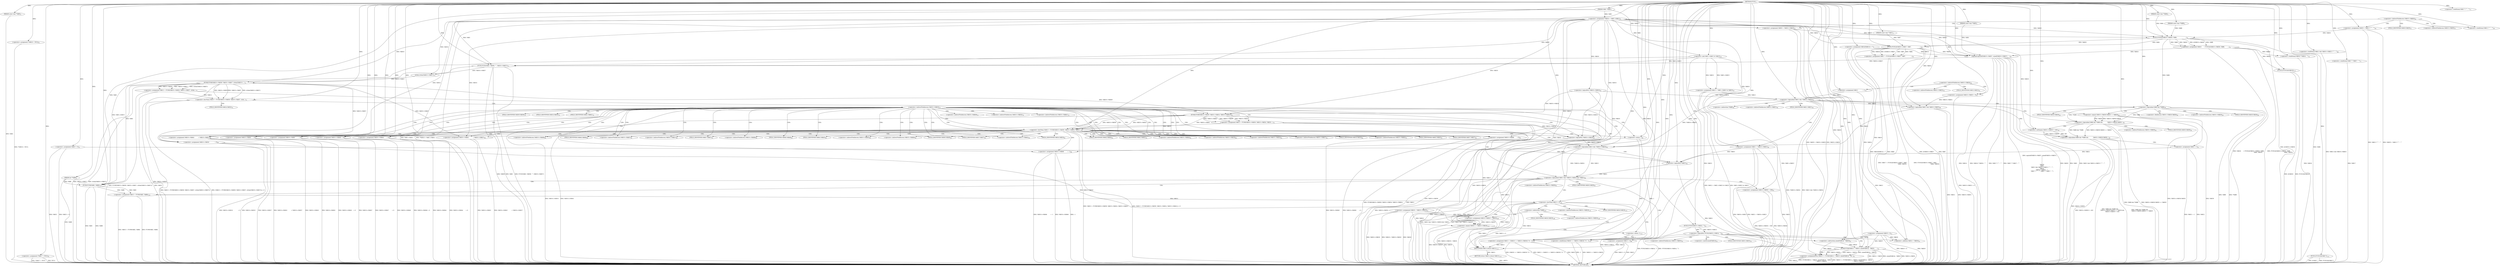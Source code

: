 digraph "FUN1" {  
"8" [label = <(METHOD,FUN1)<SUB>1</SUB>> ]
"357" [label = <(METHOD_RETURN,int)<SUB>1</SUB>> ]
"9" [label = <(PARAM,VAR1 *VAR2)<SUB>1</SUB>> ]
"10" [label = <(PARAM,const char *VAR3)<SUB>1</SUB>> ]
"11" [label = <(PARAM,const char *VAR4)<SUB>1</SUB>> ]
"12" [label = <(PARAM,const char *VAR5)<SUB>2</SUB>> ]
"13" [label = <(PARAM,const char *VAR6)<SUB>2</SUB>> ]
"14" [label = <(PARAM,const char *VAR7)<SUB>3</SUB>> ]
"15" [label = <(PARAM,int *VAR8)<SUB>3</SUB>> ]
"18" [label = <(&lt;operator&gt;.assignment,*VAR10 = VAR2-&gt;VAR11)<SUB>5</SUB>> ]
"26" [label = <(&lt;operator&gt;.assignment,VAR14[VAR15] = &quot;&quot;)<SUB>7</SUB>> ]
"31" [label = <(&lt;operator&gt;.assignment,*VAR16 = NULL)<SUB>8</SUB>> ]
"34" [label = <(&lt;operator&gt;.assignment,*VAR17 = NULL)<SUB>8</SUB>> ]
"38" [label = <(&lt;operator&gt;.assignment,VAR18 = VAR10-&gt;VAR18)<SUB>10</SUB>> ]
"44" [label = <(&lt;operator&gt;.assignment,VAR19 = 0)<SUB>13</SUB>> ]
"49" [label = <(&lt;operator&gt;.assignment,VAR21 = 0)<SUB>15</SUB>> ]
"52" [label = <(&lt;operator&gt;.assignment,VAR12 = VAR2-&gt;VAR22 &amp; VAR23)<SUB>18</SUB>> ]
"90" [label = <(&lt;operator&gt;.assignment,VAR16      = FUN2(&amp;VAR10-&gt;VAR26, VAR6,
        ...)<SUB>31</SUB>> ]
"100" [label = <(&lt;operator&gt;.assignment,VAR17 = FUN2(&amp;VAR10-&gt;VAR27, VAR7,
             ...)<SUB>33</SUB>> ]
"168" [label = <(snprintf,snprintf(VAR10-&gt;VAR37, sizeof(VAR10-&gt;VAR37),
  ...)<SUB>59</SUB>> ]
"200" [label = <(FUN3,FUN3(VAR2, VAR38, &quot;&quot;, VAR10-&gt;VAR37))<SUB>73</SUB>> ]
"247" [label = <(&lt;operator&gt;.assignment,VAR10-&gt;VAR42          = VAR10-&gt;VAR37)<SUB>83</SUB>> ]
"254" [label = <(&lt;operator&gt;.assignment,VAR10-&gt;VAR43          = VAR10-&gt;VAR37)<SUB>84</SUB>> ]
"261" [label = <(&lt;operator&gt;.assignment,VAR10-&gt;VAR44       = 0)<SUB>85</SUB>> ]
"266" [label = <(&lt;operator&gt;.assignment,VAR10-&gt;VAR18              = 0)<SUB>86</SUB>> ]
"271" [label = <(&lt;operator&gt;.assignment,VAR10-&gt;VAR45    = 0)<SUB>87</SUB>> ]
"276" [label = <(&lt;operator&gt;.assignment,VAR10-&gt;VAR46         = -1)<SUB>89</SUB>> ]
"282" [label = <(&lt;operator&gt;.assignment,VAR10-&gt;VAR47        = 0)<SUB>92</SUB>> ]
"287" [label = <(&lt;operator&gt;.assignment,VAR10-&gt;VAR48 = 0)<SUB>93</SUB>> ]
"292" [label = <(&lt;operator&gt;.assignment,VAR10-&gt;VAR49       = 0)<SUB>94</SUB>> ]
"317" [label = <(&lt;operator&gt;.assignment,VAR13 = FUN9(VAR2, VAR8))<SUB>103</SUB>> ]
"337" [label = <(&lt;operator&gt;.assignment,VAR13 = (VAR18 == VAR10-&gt;VAR18) ? 0 : -1)<SUB>110</SUB>> ]
"349" [label = <(FUN10,FUN10(&amp;VAR16))<SUB>112</SUB>> ]
"352" [label = <(FUN10,FUN10(&amp;VAR17))<SUB>113</SUB>> ]
"355" [label = <(RETURN,return VAR13;,return VAR13;)<SUB>114</SUB>> ]
"111" [label = <(&lt;operator&gt;.logicalAnd,VAR12 &amp;&amp; !VAR10-&gt;VAR24)<SUB>35</SUB>> ]
"147" [label = <(&lt;operator&gt;.logicalNot,!FUN5(VAR10-&gt;VAR14, &quot;&quot;))<SUB>51</SUB>> ]
"208" [label = <(&lt;operator&gt;.lessThan,(VAR13 = FUN8(VAR10-&gt;VAR39, VAR10-&gt;VAR37, strle...)<SUB>75</SUB>> ]
"298" [label = <(&lt;operator&gt;.logicalAnd,VAR12 &amp;&amp; !VAR10-&gt;VAR24 &amp;&amp; !VAR21)<SUB>95</SUB>> ]
"323" [label = <(&lt;operator&gt;.lessThan,VAR13 &lt; 0)<SUB>104</SUB>> ]
"356" [label = <(IDENTIFIER,VAR13,return VAR13;)<SUB>114</SUB>> ]
"54" [label = <(&lt;operator&gt;.and,VAR2-&gt;VAR22 &amp; VAR23)<SUB>18</SUB>> ]
"64" [label = <(&lt;operator&gt;.assignment,VAR12            = 1)<SUB>22</SUB>> ]
"67" [label = <(&lt;operator&gt;.assignment,VAR10-&gt;VAR25 = 0)<SUB>23</SUB>> ]
"77" [label = <(&lt;operator&gt;.assignment,VAR20 = VAR10-&gt;VAR20)<SUB>27</SUB>> ]
"92" [label = <(FUN2,FUN2(&amp;VAR10-&gt;VAR26, VAR6,
                     ...)<SUB>31</SUB>> ]
"102" [label = <(FUN2,FUN2(&amp;VAR10-&gt;VAR27, VAR7,
                     ...)<SUB>33</SUB>> ]
"118" [label = <(&lt;operator&gt;.assignment,VAR21 = VAR10-&gt;VAR21)<SUB>36</SUB>> ]
"154" [label = <(&lt;operator&gt;.assignmentPlus,VAR19 += FUN6(VAR14 + VAR19, sizeof(VAR14) - VA...)<SUB>52</SUB>> ]
"179" [label = <(&lt;operator&gt;.conditional,VAR12 &amp;&amp; VAR10-&gt;VAR25 ? &quot;&quot; : &quot;&quot;)<SUB>68</SUB>> ]
"188" [label = <(&lt;operator&gt;.conditional,VAR16 ? VAR16 : &quot;&quot;)<SUB>70</SUB>> ]
"192" [label = <(&lt;operator&gt;.conditional,VAR17 ? &quot;&quot; : &quot;&quot;)<SUB>71</SUB>> ]
"196" [label = <(&lt;operator&gt;.conditional,VAR17 ? VAR17 : &quot;&quot;)<SUB>71</SUB>> ]
"280" [label = <(&lt;operator&gt;.minus,-1)<SUB>89</SUB>> ]
"308" [label = <(&lt;operator&gt;.assignment,VAR10-&gt;VAR30 = 200)<SUB>97</SUB>> ]
"313" [label = <(&lt;operator&gt;.assignment,VAR13 = 0)<SUB>98</SUB>> ]
"319" [label = <(FUN9,FUN9(VAR2, VAR8))<SUB>103</SUB>> ]
"332" [label = <(&lt;operator&gt;.assignment,VAR10-&gt;VAR18 = VAR18)<SUB>108</SUB>> ]
"339" [label = <(&lt;operator&gt;.conditional,(VAR18 == VAR10-&gt;VAR18) ? 0 : -1)<SUB>110</SUB>> ]
"84" [label = <(&lt;operator&gt;.assignment,VAR20 = VAR12 ? &quot;&quot; : &quot;&quot;)<SUB>29</SUB>> ]
"113" [label = <(&lt;operator&gt;.logicalNot,!VAR10-&gt;VAR24)<SUB>35</SUB>> ]
"124" [label = <(&lt;operator&gt;.logicalAnd,VAR6 &amp;&amp; *VAR6 &amp;&amp;
            VAR10-&gt;VAR26.VAR28...)<SUB>38</SUB>> ]
"148" [label = <(FUN5,FUN5(VAR10-&gt;VAR14, &quot;&quot;))<SUB>51</SUB>> ]
"180" [label = <(&lt;operator&gt;.logicalAnd,VAR12 &amp;&amp; VAR10-&gt;VAR25)<SUB>68</SUB>> ]
"209" [label = <(&lt;operator&gt;.assignment,VAR13 = FUN8(VAR10-&gt;VAR39, VAR10-&gt;VAR37, strlen...)<SUB>75</SUB>> ]
"231" [label = <(&lt;operator&gt;.lessThan,(VAR13 = FUN8(VAR10-&gt;VAR39, VAR10-&gt;VAR24, VAR10...)<SUB>79</SUB>> ]
"299" [label = <(&lt;operator&gt;.logicalAnd,VAR12 &amp;&amp; !VAR10-&gt;VAR24)<SUB>95</SUB>> ]
"305" [label = <(&lt;operator&gt;.logicalNot,!VAR21)<SUB>95</SUB>> ]
"340" [label = <(&lt;operator&gt;.equals,VAR18 == VAR10-&gt;VAR18)<SUB>110</SUB>> ]
"346" [label = <(&lt;operator&gt;.minus,-1)<SUB>110</SUB>> ]
"143" [label = <(&lt;operator&gt;.assignment,VAR21 = 1)<SUB>41</SUB>> ]
"156" [label = <(FUN6,FUN6(VAR14 + VAR19, sizeof(VAR14) - VAR19,
    ...)<SUB>52</SUB>> ]
"211" [label = <(FUN8,FUN8(VAR10-&gt;VAR39, VAR10-&gt;VAR37, strlen(VAR10-&gt;...)<SUB>75</SUB>> ]
"301" [label = <(&lt;operator&gt;.logicalNot,!VAR10-&gt;VAR24)<SUB>95</SUB>> ]
"86" [label = <(&lt;operator&gt;.conditional,VAR12 ? &quot;&quot; : &quot;&quot;)<SUB>29</SUB>> ]
"125" [label = <(&lt;operator&gt;.logicalAnd,VAR6 &amp;&amp; *VAR6 &amp;&amp;
            VAR10-&gt;VAR26.VAR28...)<SUB>38</SUB>> ]
"137" [label = <(&lt;operator&gt;.notEquals,VAR10-&gt;VAR30 != 401)<SUB>40</SUB>> ]
"157" [label = <(&lt;operator&gt;.addition,VAR14 + VAR19)<SUB>52</SUB>> ]
"160" [label = <(&lt;operator&gt;.subtraction,sizeof(VAR14) - VAR19)<SUB>52</SUB>> ]
"218" [label = <(strlen,strlen(VAR10-&gt;VAR37))<SUB>75</SUB>> ]
"232" [label = <(&lt;operator&gt;.assignment,VAR13 = FUN8(VAR10-&gt;VAR39, VAR10-&gt;VAR24, VAR10-...)<SUB>79</SUB>> ]
"126" [label = <(&lt;operator&gt;.logicalAnd,VAR6 &amp;&amp; *VAR6)<SUB>38</SUB>> ]
"130" [label = <(&lt;operator&gt;.equals,VAR10-&gt;VAR26.VAR28 == VAR29)<SUB>39</SUB>> ]
"234" [label = <(FUN8,FUN8(VAR10-&gt;VAR39, VAR10-&gt;VAR24, VAR10-&gt;VAR41))<SUB>79</SUB>> ]
"60" [label = <(&lt;operator&gt;.indirectFieldAccess,VAR10-&gt;VAR24)<SUB>20</SUB>> ]
"73" [label = <(&lt;operator&gt;.indirectFieldAccess,VAR10-&gt;VAR20)<SUB>26</SUB>> ]
"226" [label = <(&lt;operator&gt;.indirectFieldAccess,VAR10-&gt;VAR24)<SUB>78</SUB>> ]
"248" [label = <(&lt;operator&gt;.indirectFieldAccess,VAR10-&gt;VAR42)<SUB>83</SUB>> ]
"251" [label = <(&lt;operator&gt;.indirectFieldAccess,VAR10-&gt;VAR37)<SUB>83</SUB>> ]
"255" [label = <(&lt;operator&gt;.indirectFieldAccess,VAR10-&gt;VAR43)<SUB>84</SUB>> ]
"258" [label = <(&lt;operator&gt;.indirectFieldAccess,VAR10-&gt;VAR37)<SUB>84</SUB>> ]
"262" [label = <(&lt;operator&gt;.indirectFieldAccess,VAR10-&gt;VAR44)<SUB>85</SUB>> ]
"267" [label = <(&lt;operator&gt;.indirectFieldAccess,VAR10-&gt;VAR18)<SUB>86</SUB>> ]
"272" [label = <(&lt;operator&gt;.indirectFieldAccess,VAR10-&gt;VAR45)<SUB>87</SUB>> ]
"277" [label = <(&lt;operator&gt;.indirectFieldAccess,VAR10-&gt;VAR46)<SUB>89</SUB>> ]
"283" [label = <(&lt;operator&gt;.indirectFieldAccess,VAR10-&gt;VAR47)<SUB>92</SUB>> ]
"288" [label = <(&lt;operator&gt;.indirectFieldAccess,VAR10-&gt;VAR48)<SUB>93</SUB>> ]
"293" [label = <(&lt;operator&gt;.indirectFieldAccess,VAR10-&gt;VAR49)<SUB>94</SUB>> ]
"329" [label = <(&lt;operator&gt;.indirection,*VAR8)<SUB>107</SUB>> ]
"228" [label = <(FIELD_IDENTIFIER,VAR24,VAR24)<SUB>78</SUB>> ]
"250" [label = <(FIELD_IDENTIFIER,VAR42,VAR42)<SUB>83</SUB>> ]
"253" [label = <(FIELD_IDENTIFIER,VAR37,VAR37)<SUB>83</SUB>> ]
"257" [label = <(FIELD_IDENTIFIER,VAR43,VAR43)<SUB>84</SUB>> ]
"260" [label = <(FIELD_IDENTIFIER,VAR37,VAR37)<SUB>84</SUB>> ]
"264" [label = <(FIELD_IDENTIFIER,VAR44,VAR44)<SUB>85</SUB>> ]
"269" [label = <(FIELD_IDENTIFIER,VAR18,VAR18)<SUB>86</SUB>> ]
"274" [label = <(FIELD_IDENTIFIER,VAR45,VAR45)<SUB>87</SUB>> ]
"279" [label = <(FIELD_IDENTIFIER,VAR46,VAR46)<SUB>89</SUB>> ]
"285" [label = <(FIELD_IDENTIFIER,VAR47,VAR47)<SUB>92</SUB>> ]
"290" [label = <(FIELD_IDENTIFIER,VAR48,VAR48)<SUB>93</SUB>> ]
"295" [label = <(FIELD_IDENTIFIER,VAR49,VAR49)<SUB>94</SUB>> ]
"68" [label = <(&lt;operator&gt;.indirectFieldAccess,VAR10-&gt;VAR25)<SUB>23</SUB>> ]
"79" [label = <(&lt;operator&gt;.indirectFieldAccess,VAR10-&gt;VAR20)<SUB>27</SUB>> ]
"120" [label = <(&lt;operator&gt;.indirectFieldAccess,VAR10-&gt;VAR21)<SUB>36</SUB>> ]
"309" [label = <(&lt;operator&gt;.indirectFieldAccess,VAR10-&gt;VAR30)<SUB>97</SUB>> ]
"333" [label = <(&lt;operator&gt;.indirectFieldAccess,VAR10-&gt;VAR18)<SUB>108</SUB>> ]
"342" [label = <(&lt;operator&gt;.indirectFieldAccess,VAR10-&gt;VAR18)<SUB>110</SUB>> ]
"70" [label = <(FIELD_IDENTIFIER,VAR25,VAR25)<SUB>23</SUB>> ]
"81" [label = <(FIELD_IDENTIFIER,VAR20,VAR20)<SUB>27</SUB>> ]
"122" [label = <(FIELD_IDENTIFIER,VAR21,VAR21)<SUB>36</SUB>> ]
"165" [label = <(&lt;operator&gt;.indirectFieldAccess,VAR10-&gt;VAR35)<SUB>53</SUB>> ]
"302" [label = <(&lt;operator&gt;.indirectFieldAccess,VAR10-&gt;VAR24)<SUB>95</SUB>> ]
"311" [label = <(FIELD_IDENTIFIER,VAR30,VAR30)<SUB>97</SUB>> ]
"335" [label = <(FIELD_IDENTIFIER,VAR18,VAR18)<SUB>108</SUB>> ]
"344" [label = <(FIELD_IDENTIFIER,VAR18,VAR18)<SUB>110</SUB>> ]
"138" [label = <(&lt;operator&gt;.indirectFieldAccess,VAR10-&gt;VAR30)<SUB>40</SUB>> ]
"161" [label = <(&lt;operator&gt;.sizeOf,sizeof(VAR14))<SUB>52</SUB>> ]
"167" [label = <(FIELD_IDENTIFIER,VAR35,VAR35)<SUB>53</SUB>> ]
"304" [label = <(FIELD_IDENTIFIER,VAR24,VAR24)<SUB>95</SUB>> ]
"128" [label = <(&lt;operator&gt;.indirection,*VAR6)<SUB>38</SUB>> ]
"131" [label = <(&lt;operator&gt;.fieldAccess,VAR10-&gt;VAR26.VAR28)<SUB>39</SUB>> ]
"140" [label = <(FIELD_IDENTIFIER,VAR30,VAR30)<SUB>40</SUB>> ]
"235" [label = <(&lt;operator&gt;.indirectFieldAccess,VAR10-&gt;VAR39)<SUB>79</SUB>> ]
"238" [label = <(&lt;operator&gt;.indirectFieldAccess,VAR10-&gt;VAR24)<SUB>79</SUB>> ]
"241" [label = <(&lt;operator&gt;.indirectFieldAccess,VAR10-&gt;VAR41)<SUB>79</SUB>> ]
"132" [label = <(&lt;operator&gt;.indirectFieldAccess,VAR10-&gt;VAR26)<SUB>39</SUB>> ]
"135" [label = <(FIELD_IDENTIFIER,VAR28,VAR28)<SUB>39</SUB>> ]
"237" [label = <(FIELD_IDENTIFIER,VAR39,VAR39)<SUB>79</SUB>> ]
"240" [label = <(FIELD_IDENTIFIER,VAR24,VAR24)<SUB>79</SUB>> ]
"243" [label = <(FIELD_IDENTIFIER,VAR41,VAR41)<SUB>79</SUB>> ]
"134" [label = <(FIELD_IDENTIFIER,VAR26,VAR26)<SUB>39</SUB>> ]
  "355" -> "357"  [ label = "DDG: &lt;RET&gt;"] 
  "12" -> "357"  [ label = "DDG: VAR5"] 
  "15" -> "357"  [ label = "DDG: VAR8"] 
  "18" -> "357"  [ label = "DDG: VAR10"] 
  "18" -> "357"  [ label = "DDG: VAR2-&gt;VAR11"] 
  "18" -> "357"  [ label = "DDG: *VAR10 = VAR2-&gt;VAR11"] 
  "26" -> "357"  [ label = "DDG: VAR14[VAR15] = &quot;&quot;"] 
  "31" -> "357"  [ label = "DDG: *VAR16 = NULL"] 
  "34" -> "357"  [ label = "DDG: NULL"] 
  "34" -> "357"  [ label = "DDG: *VAR17 = NULL"] 
  "38" -> "357"  [ label = "DDG: VAR18"] 
  "38" -> "357"  [ label = "DDG: VAR10-&gt;VAR18"] 
  "38" -> "357"  [ label = "DDG: VAR18 = VAR10-&gt;VAR18"] 
  "44" -> "357"  [ label = "DDG: VAR19"] 
  "44" -> "357"  [ label = "DDG: VAR19 = 0"] 
  "49" -> "357"  [ label = "DDG: VAR21"] 
  "49" -> "357"  [ label = "DDG: VAR21 = 0"] 
  "54" -> "357"  [ label = "DDG: VAR2-&gt;VAR22"] 
  "52" -> "357"  [ label = "DDG: VAR2-&gt;VAR22 &amp; VAR23"] 
  "52" -> "357"  [ label = "DDG: VAR12 = VAR2-&gt;VAR22 &amp; VAR23"] 
  "64" -> "357"  [ label = "DDG: VAR12            = 1"] 
  "67" -> "357"  [ label = "DDG: VAR10-&gt;VAR25 = 0"] 
  "84" -> "357"  [ label = "DDG: VAR12 ? &quot;&quot; : &quot;&quot;"] 
  "84" -> "357"  [ label = "DDG: VAR20 = VAR12 ? &quot;&quot; : &quot;&quot;"] 
  "77" -> "357"  [ label = "DDG: VAR10-&gt;VAR20"] 
  "77" -> "357"  [ label = "DDG: VAR20 = VAR10-&gt;VAR20"] 
  "92" -> "357"  [ label = "DDG: &amp;VAR10-&gt;VAR26"] 
  "92" -> "357"  [ label = "DDG: VAR6"] 
  "90" -> "357"  [ label = "DDG: FUN2(&amp;VAR10-&gt;VAR26, VAR6,
                                                VAR4, VAR20)"] 
  "90" -> "357"  [ label = "DDG: VAR16      = FUN2(&amp;VAR10-&gt;VAR26, VAR6,
                                                VAR4, VAR20)"] 
  "102" -> "357"  [ label = "DDG: &amp;VAR10-&gt;VAR27"] 
  "102" -> "357"  [ label = "DDG: VAR7"] 
  "102" -> "357"  [ label = "DDG: VAR4"] 
  "100" -> "357"  [ label = "DDG: FUN2(&amp;VAR10-&gt;VAR27, VAR7,
                                                VAR4, VAR20)"] 
  "100" -> "357"  [ label = "DDG: VAR17 = FUN2(&amp;VAR10-&gt;VAR27, VAR7,
                                                VAR4, VAR20)"] 
  "113" -> "357"  [ label = "DDG: VAR10-&gt;VAR24"] 
  "111" -> "357"  [ label = "DDG: !VAR10-&gt;VAR24"] 
  "111" -> "357"  [ label = "DDG: VAR12 &amp;&amp; !VAR10-&gt;VAR24"] 
  "118" -> "357"  [ label = "DDG: VAR21"] 
  "118" -> "357"  [ label = "DDG: VAR10-&gt;VAR21"] 
  "118" -> "357"  [ label = "DDG: VAR21 = VAR10-&gt;VAR21"] 
  "126" -> "357"  [ label = "DDG: VAR6"] 
  "126" -> "357"  [ label = "DDG: *VAR6"] 
  "125" -> "357"  [ label = "DDG: VAR6 &amp;&amp; *VAR6"] 
  "130" -> "357"  [ label = "DDG: VAR10-&gt;VAR26.VAR28"] 
  "125" -> "357"  [ label = "DDG: VAR10-&gt;VAR26.VAR28 == VAR29"] 
  "124" -> "357"  [ label = "DDG: VAR6 &amp;&amp; *VAR6 &amp;&amp;
            VAR10-&gt;VAR26.VAR28 == VAR29"] 
  "137" -> "357"  [ label = "DDG: VAR10-&gt;VAR30"] 
  "124" -> "357"  [ label = "DDG: VAR10-&gt;VAR30 != 401"] 
  "124" -> "357"  [ label = "DDG: VAR6 &amp;&amp; *VAR6 &amp;&amp;
            VAR10-&gt;VAR26.VAR28 == VAR29 &amp;&amp;
            VAR10-&gt;VAR30 != 401"] 
  "143" -> "357"  [ label = "DDG: VAR21"] 
  "143" -> "357"  [ label = "DDG: VAR21 = 1"] 
  "148" -> "357"  [ label = "DDG: VAR10-&gt;VAR14"] 
  "147" -> "357"  [ label = "DDG: FUN5(VAR10-&gt;VAR14, &quot;&quot;)"] 
  "147" -> "357"  [ label = "DDG: !FUN5(VAR10-&gt;VAR14, &quot;&quot;)"] 
  "154" -> "357"  [ label = "DDG: VAR19"] 
  "156" -> "357"  [ label = "DDG: VAR14 + VAR19"] 
  "156" -> "357"  [ label = "DDG: sizeof(VAR14) - VAR19"] 
  "156" -> "357"  [ label = "DDG: VAR10-&gt;VAR35"] 
  "154" -> "357"  [ label = "DDG: FUN6(VAR14 + VAR19, sizeof(VAR14) - VAR19,
                           &quot;&quot;, VAR10-&gt;VAR35)"] 
  "154" -> "357"  [ label = "DDG: VAR19 += FUN6(VAR14 + VAR19, sizeof(VAR14) - VAR19,
                           &quot;&quot;, VAR10-&gt;VAR35)"] 
  "168" -> "357"  [ label = "DDG: VAR20"] 
  "168" -> "357"  [ label = "DDG: VAR3"] 
  "180" -> "357"  [ label = "DDG: VAR12"] 
  "180" -> "357"  [ label = "DDG: VAR10-&gt;VAR25"] 
  "179" -> "357"  [ label = "DDG: VAR12 &amp;&amp; VAR10-&gt;VAR25"] 
  "168" -> "357"  [ label = "DDG: VAR12 &amp;&amp; VAR10-&gt;VAR25 ? &quot;&quot; : &quot;&quot;"] 
  "168" -> "357"  [ label = "DDG: VAR14"] 
  "188" -> "357"  [ label = "DDG: VAR16"] 
  "168" -> "357"  [ label = "DDG: VAR16 ? VAR16 : &quot;&quot;"] 
  "168" -> "357"  [ label = "DDG: VAR17 ? &quot;&quot; : &quot;&quot;"] 
  "196" -> "357"  [ label = "DDG: VAR17"] 
  "168" -> "357"  [ label = "DDG: VAR17 ? VAR17 : &quot;&quot;"] 
  "168" -> "357"  [ label = "DDG: snprintf(VAR10-&gt;VAR37, sizeof(VAR10-&gt;VAR37),
             &quot;&quot;
             &quot;&quot;
             &quot;&quot;
             &quot;&quot;
             &quot;&quot;
             &quot;&quot;,
             VAR20,
             VAR3,
             VAR12 &amp;&amp; VAR10-&gt;VAR25 ? &quot;&quot; : &quot;&quot;,
             VAR14,
             VAR16 ? VAR16 : &quot;&quot;,
             VAR17 ? &quot;&quot; : &quot;&quot;, VAR17 ? VAR17 : &quot;&quot;)"] 
  "200" -> "357"  [ label = "DDG: VAR2"] 
  "200" -> "357"  [ label = "DDG: FUN3(VAR2, VAR38, &quot;&quot;, VAR10-&gt;VAR37)"] 
  "209" -> "357"  [ label = "DDG: VAR13"] 
  "211" -> "357"  [ label = "DDG: VAR10-&gt;VAR39"] 
  "211" -> "357"  [ label = "DDG: VAR10-&gt;VAR37"] 
  "211" -> "357"  [ label = "DDG: strlen(VAR10-&gt;VAR37)"] 
  "209" -> "357"  [ label = "DDG: FUN8(VAR10-&gt;VAR39, VAR10-&gt;VAR37, strlen(VAR10-&gt;VAR37))"] 
  "208" -> "357"  [ label = "DDG: VAR13 = FUN8(VAR10-&gt;VAR39, VAR10-&gt;VAR37, strlen(VAR10-&gt;VAR37))"] 
  "208" -> "357"  [ label = "DDG: (VAR13 = FUN8(VAR10-&gt;VAR39, VAR10-&gt;VAR37, strlen(VAR10-&gt;VAR37))) &lt; 0"] 
  "232" -> "357"  [ label = "DDG: VAR13"] 
  "234" -> "357"  [ label = "DDG: VAR10-&gt;VAR39"] 
  "234" -> "357"  [ label = "DDG: VAR10-&gt;VAR24"] 
  "234" -> "357"  [ label = "DDG: VAR10-&gt;VAR41"] 
  "232" -> "357"  [ label = "DDG: FUN8(VAR10-&gt;VAR39, VAR10-&gt;VAR24, VAR10-&gt;VAR41)"] 
  "231" -> "357"  [ label = "DDG: VAR13 = FUN8(VAR10-&gt;VAR39, VAR10-&gt;VAR24, VAR10-&gt;VAR41)"] 
  "231" -> "357"  [ label = "DDG: (VAR13 = FUN8(VAR10-&gt;VAR39, VAR10-&gt;VAR24, VAR10-&gt;VAR41)) &lt; 0"] 
  "247" -> "357"  [ label = "DDG: VAR10-&gt;VAR42"] 
  "247" -> "357"  [ label = "DDG: VAR10-&gt;VAR42          = VAR10-&gt;VAR37"] 
  "254" -> "357"  [ label = "DDG: VAR10-&gt;VAR43"] 
  "254" -> "357"  [ label = "DDG: VAR10-&gt;VAR37"] 
  "254" -> "357"  [ label = "DDG: VAR10-&gt;VAR43          = VAR10-&gt;VAR37"] 
  "261" -> "357"  [ label = "DDG: VAR10-&gt;VAR44"] 
  "261" -> "357"  [ label = "DDG: VAR10-&gt;VAR44       = 0"] 
  "266" -> "357"  [ label = "DDG: VAR10-&gt;VAR18"] 
  "266" -> "357"  [ label = "DDG: VAR10-&gt;VAR18              = 0"] 
  "271" -> "357"  [ label = "DDG: VAR10-&gt;VAR45"] 
  "271" -> "357"  [ label = "DDG: VAR10-&gt;VAR45    = 0"] 
  "276" -> "357"  [ label = "DDG: VAR10-&gt;VAR46"] 
  "276" -> "357"  [ label = "DDG: -1"] 
  "276" -> "357"  [ label = "DDG: VAR10-&gt;VAR46         = -1"] 
  "282" -> "357"  [ label = "DDG: VAR10-&gt;VAR47"] 
  "282" -> "357"  [ label = "DDG: VAR10-&gt;VAR47        = 0"] 
  "287" -> "357"  [ label = "DDG: VAR10-&gt;VAR48"] 
  "287" -> "357"  [ label = "DDG: VAR10-&gt;VAR48 = 0"] 
  "292" -> "357"  [ label = "DDG: VAR10-&gt;VAR49"] 
  "292" -> "357"  [ label = "DDG: VAR10-&gt;VAR49       = 0"] 
  "299" -> "357"  [ label = "DDG: VAR12"] 
  "301" -> "357"  [ label = "DDG: VAR10-&gt;VAR24"] 
  "299" -> "357"  [ label = "DDG: !VAR10-&gt;VAR24"] 
  "298" -> "357"  [ label = "DDG: VAR12 &amp;&amp; !VAR10-&gt;VAR24"] 
  "305" -> "357"  [ label = "DDG: VAR21"] 
  "298" -> "357"  [ label = "DDG: !VAR21"] 
  "298" -> "357"  [ label = "DDG: VAR12 &amp;&amp; !VAR10-&gt;VAR24 &amp;&amp; !VAR21"] 
  "319" -> "357"  [ label = "DDG: VAR2"] 
  "319" -> "357"  [ label = "DDG: VAR8"] 
  "317" -> "357"  [ label = "DDG: FUN9(VAR2, VAR8)"] 
  "317" -> "357"  [ label = "DDG: VAR13 = FUN9(VAR2, VAR8)"] 
  "323" -> "357"  [ label = "DDG: VAR13"] 
  "323" -> "357"  [ label = "DDG: VAR13 &lt; 0"] 
  "332" -> "357"  [ label = "DDG: VAR10-&gt;VAR18 = VAR18"] 
  "337" -> "357"  [ label = "DDG: VAR13"] 
  "340" -> "357"  [ label = "DDG: VAR18"] 
  "340" -> "357"  [ label = "DDG: VAR10-&gt;VAR18"] 
  "339" -> "357"  [ label = "DDG: VAR18 == VAR10-&gt;VAR18"] 
  "339" -> "357"  [ label = "DDG: -1"] 
  "337" -> "357"  [ label = "DDG: (VAR18 == VAR10-&gt;VAR18) ? 0 : -1"] 
  "337" -> "357"  [ label = "DDG: VAR13 = (VAR18 == VAR10-&gt;VAR18) ? 0 : -1"] 
  "308" -> "357"  [ label = "DDG: VAR10-&gt;VAR30"] 
  "308" -> "357"  [ label = "DDG: VAR10-&gt;VAR30 = 200"] 
  "313" -> "357"  [ label = "DDG: VAR13"] 
  "313" -> "357"  [ label = "DDG: VAR13 = 0"] 
  "349" -> "357"  [ label = "DDG: &amp;VAR16"] 
  "349" -> "357"  [ label = "DDG: FUN10(&amp;VAR16)"] 
  "352" -> "357"  [ label = "DDG: &amp;VAR17"] 
  "352" -> "357"  [ label = "DDG: FUN10(&amp;VAR17)"] 
  "130" -> "357"  [ label = "DDG: VAR29"] 
  "54" -> "357"  [ label = "DDG: VAR23"] 
  "200" -> "357"  [ label = "DDG: VAR38"] 
  "8" -> "9"  [ label = "DDG: "] 
  "8" -> "10"  [ label = "DDG: "] 
  "8" -> "11"  [ label = "DDG: "] 
  "8" -> "12"  [ label = "DDG: "] 
  "8" -> "13"  [ label = "DDG: "] 
  "8" -> "14"  [ label = "DDG: "] 
  "8" -> "15"  [ label = "DDG: "] 
  "9" -> "18"  [ label = "DDG: VAR2"] 
  "8" -> "26"  [ label = "DDG: "] 
  "8" -> "31"  [ label = "DDG: "] 
  "8" -> "34"  [ label = "DDG: "] 
  "18" -> "38"  [ label = "DDG: VAR10"] 
  "8" -> "44"  [ label = "DDG: "] 
  "8" -> "49"  [ label = "DDG: "] 
  "54" -> "52"  [ label = "DDG: VAR2-&gt;VAR22"] 
  "54" -> "52"  [ label = "DDG: VAR23"] 
  "92" -> "90"  [ label = "DDG: &amp;VAR10-&gt;VAR26"] 
  "92" -> "90"  [ label = "DDG: VAR6"] 
  "92" -> "90"  [ label = "DDG: VAR4"] 
  "92" -> "90"  [ label = "DDG: VAR20"] 
  "102" -> "100"  [ label = "DDG: &amp;VAR10-&gt;VAR27"] 
  "102" -> "100"  [ label = "DDG: VAR7"] 
  "102" -> "100"  [ label = "DDG: VAR4"] 
  "102" -> "100"  [ label = "DDG: VAR20"] 
  "18" -> "247"  [ label = "DDG: VAR10"] 
  "211" -> "247"  [ label = "DDG: VAR10-&gt;VAR37"] 
  "18" -> "254"  [ label = "DDG: VAR10"] 
  "211" -> "254"  [ label = "DDG: VAR10-&gt;VAR37"] 
  "8" -> "261"  [ label = "DDG: "] 
  "8" -> "266"  [ label = "DDG: "] 
  "8" -> "271"  [ label = "DDG: "] 
  "280" -> "276"  [ label = "DDG: 1"] 
  "8" -> "282"  [ label = "DDG: "] 
  "8" -> "287"  [ label = "DDG: "] 
  "8" -> "292"  [ label = "DDG: "] 
  "319" -> "317"  [ label = "DDG: VAR2"] 
  "319" -> "317"  [ label = "DDG: VAR8"] 
  "8" -> "337"  [ label = "DDG: "] 
  "346" -> "337"  [ label = "DDG: 1"] 
  "280" -> "337"  [ label = "DDG: 1"] 
  "356" -> "355"  [ label = "DDG: VAR13"] 
  "18" -> "168"  [ label = "DDG: VAR10"] 
  "8" -> "168"  [ label = "DDG: "] 
  "102" -> "168"  [ label = "DDG: VAR20"] 
  "10" -> "168"  [ label = "DDG: VAR3"] 
  "26" -> "168"  [ label = "DDG: VAR14"] 
  "90" -> "168"  [ label = "DDG: VAR16"] 
  "9" -> "200"  [ label = "DDG: VAR2"] 
  "54" -> "200"  [ label = "DDG: VAR2-&gt;VAR22"] 
  "8" -> "200"  [ label = "DDG: "] 
  "18" -> "200"  [ label = "DDG: VAR10"] 
  "168" -> "200"  [ label = "DDG: VAR10-&gt;VAR37"] 
  "8" -> "349"  [ label = "DDG: "] 
  "90" -> "349"  [ label = "DDG: VAR16"] 
  "8" -> "352"  [ label = "DDG: "] 
  "232" -> "356"  [ label = "DDG: VAR13"] 
  "209" -> "356"  [ label = "DDG: VAR13"] 
  "323" -> "356"  [ label = "DDG: VAR13"] 
  "337" -> "356"  [ label = "DDG: VAR13"] 
  "313" -> "356"  [ label = "DDG: VAR13"] 
  "8" -> "356"  [ label = "DDG: "] 
  "9" -> "54"  [ label = "DDG: VAR2"] 
  "8" -> "54"  [ label = "DDG: "] 
  "8" -> "64"  [ label = "DDG: "] 
  "8" -> "67"  [ label = "DDG: "] 
  "18" -> "77"  [ label = "DDG: VAR10"] 
  "18" -> "92"  [ label = "DDG: VAR10"] 
  "13" -> "92"  [ label = "DDG: VAR6"] 
  "8" -> "92"  [ label = "DDG: "] 
  "11" -> "92"  [ label = "DDG: VAR4"] 
  "84" -> "92"  [ label = "DDG: VAR20"] 
  "77" -> "92"  [ label = "DDG: VAR20"] 
  "18" -> "102"  [ label = "DDG: VAR10"] 
  "14" -> "102"  [ label = "DDG: VAR7"] 
  "8" -> "102"  [ label = "DDG: "] 
  "92" -> "102"  [ label = "DDG: VAR4"] 
  "92" -> "102"  [ label = "DDG: VAR20"] 
  "52" -> "111"  [ label = "DDG: VAR12"] 
  "64" -> "111"  [ label = "DDG: VAR12"] 
  "8" -> "111"  [ label = "DDG: "] 
  "113" -> "111"  [ label = "DDG: VAR10-&gt;VAR24"] 
  "18" -> "118"  [ label = "DDG: VAR10"] 
  "148" -> "147"  [ label = "DDG: VAR10-&gt;VAR14"] 
  "148" -> "147"  [ label = "DDG: &quot;&quot;"] 
  "156" -> "154"  [ label = "DDG: VAR14 + VAR19"] 
  "156" -> "154"  [ label = "DDG: sizeof(VAR14) - VAR19"] 
  "156" -> "154"  [ label = "DDG: &quot;&quot;"] 
  "156" -> "154"  [ label = "DDG: VAR10-&gt;VAR35"] 
  "8" -> "179"  [ label = "DDG: "] 
  "90" -> "188"  [ label = "DDG: VAR16"] 
  "8" -> "188"  [ label = "DDG: "] 
  "8" -> "192"  [ label = "DDG: "] 
  "8" -> "196"  [ label = "DDG: "] 
  "209" -> "208"  [ label = "DDG: VAR13"] 
  "211" -> "208"  [ label = "DDG: VAR10-&gt;VAR39"] 
  "211" -> "208"  [ label = "DDG: VAR10-&gt;VAR37"] 
  "211" -> "208"  [ label = "DDG: strlen(VAR10-&gt;VAR37)"] 
  "8" -> "208"  [ label = "DDG: "] 
  "8" -> "280"  [ label = "DDG: "] 
  "299" -> "298"  [ label = "DDG: VAR12"] 
  "299" -> "298"  [ label = "DDG: !VAR10-&gt;VAR24"] 
  "305" -> "298"  [ label = "DDG: VAR21"] 
  "8" -> "308"  [ label = "DDG: "] 
  "8" -> "313"  [ label = "DDG: "] 
  "54" -> "319"  [ label = "DDG: VAR2-&gt;VAR22"] 
  "200" -> "319"  [ label = "DDG: VAR2"] 
  "8" -> "319"  [ label = "DDG: "] 
  "9" -> "319"  [ label = "DDG: VAR2"] 
  "15" -> "319"  [ label = "DDG: VAR8"] 
  "317" -> "323"  [ label = "DDG: VAR13"] 
  "8" -> "323"  [ label = "DDG: "] 
  "38" -> "332"  [ label = "DDG: VAR18"] 
  "8" -> "332"  [ label = "DDG: "] 
  "8" -> "339"  [ label = "DDG: "] 
  "346" -> "339"  [ label = "DDG: 1"] 
  "280" -> "339"  [ label = "DDG: 1"] 
  "8" -> "84"  [ label = "DDG: "] 
  "18" -> "113"  [ label = "DDG: VAR10"] 
  "18" -> "148"  [ label = "DDG: VAR10"] 
  "8" -> "148"  [ label = "DDG: "] 
  "160" -> "154"  [ label = "DDG: VAR19"] 
  "8" -> "154"  [ label = "DDG: "] 
  "111" -> "180"  [ label = "DDG: VAR12"] 
  "8" -> "180"  [ label = "DDG: "] 
  "18" -> "180"  [ label = "DDG: VAR10"] 
  "67" -> "180"  [ label = "DDG: VAR10-&gt;VAR25"] 
  "211" -> "209"  [ label = "DDG: VAR10-&gt;VAR39"] 
  "211" -> "209"  [ label = "DDG: VAR10-&gt;VAR37"] 
  "211" -> "209"  [ label = "DDG: strlen(VAR10-&gt;VAR37)"] 
  "180" -> "299"  [ label = "DDG: VAR12"] 
  "8" -> "299"  [ label = "DDG: "] 
  "301" -> "299"  [ label = "DDG: VAR10-&gt;VAR24"] 
  "111" -> "299"  [ label = "DDG: !VAR10-&gt;VAR24"] 
  "49" -> "305"  [ label = "DDG: VAR21"] 
  "118" -> "305"  [ label = "DDG: VAR21"] 
  "143" -> "305"  [ label = "DDG: VAR21"] 
  "8" -> "305"  [ label = "DDG: "] 
  "38" -> "340"  [ label = "DDG: VAR18"] 
  "8" -> "340"  [ label = "DDG: "] 
  "18" -> "340"  [ label = "DDG: VAR10"] 
  "266" -> "340"  [ label = "DDG: VAR10-&gt;VAR18"] 
  "332" -> "340"  [ label = "DDG: VAR10-&gt;VAR18"] 
  "8" -> "346"  [ label = "DDG: "] 
  "125" -> "124"  [ label = "DDG: VAR6 &amp;&amp; *VAR6"] 
  "125" -> "124"  [ label = "DDG: VAR10-&gt;VAR26.VAR28 == VAR29"] 
  "137" -> "124"  [ label = "DDG: VAR10-&gt;VAR30"] 
  "137" -> "124"  [ label = "DDG: 401"] 
  "8" -> "143"  [ label = "DDG: "] 
  "26" -> "156"  [ label = "DDG: VAR14"] 
  "8" -> "156"  [ label = "DDG: "] 
  "44" -> "156"  [ label = "DDG: VAR19"] 
  "160" -> "156"  [ label = "DDG: VAR19"] 
  "18" -> "156"  [ label = "DDG: VAR10"] 
  "18" -> "211"  [ label = "DDG: VAR10"] 
  "218" -> "211"  [ label = "DDG: VAR10-&gt;VAR37"] 
  "232" -> "231"  [ label = "DDG: VAR13"] 
  "234" -> "231"  [ label = "DDG: VAR10-&gt;VAR39"] 
  "234" -> "231"  [ label = "DDG: VAR10-&gt;VAR24"] 
  "234" -> "231"  [ label = "DDG: VAR10-&gt;VAR41"] 
  "8" -> "231"  [ label = "DDG: "] 
  "18" -> "301"  [ label = "DDG: VAR10"] 
  "113" -> "301"  [ label = "DDG: VAR10-&gt;VAR24"] 
  "234" -> "301"  [ label = "DDG: VAR10-&gt;VAR24"] 
  "8" -> "86"  [ label = "DDG: "] 
  "126" -> "125"  [ label = "DDG: VAR6"] 
  "126" -> "125"  [ label = "DDG: *VAR6"] 
  "130" -> "125"  [ label = "DDG: VAR10-&gt;VAR26.VAR28"] 
  "130" -> "125"  [ label = "DDG: VAR29"] 
  "18" -> "137"  [ label = "DDG: VAR10"] 
  "8" -> "137"  [ label = "DDG: "] 
  "26" -> "157"  [ label = "DDG: VAR14"] 
  "8" -> "157"  [ label = "DDG: "] 
  "44" -> "157"  [ label = "DDG: VAR19"] 
  "8" -> "160"  [ label = "DDG: "] 
  "44" -> "160"  [ label = "DDG: VAR19"] 
  "18" -> "218"  [ label = "DDG: VAR10"] 
  "200" -> "218"  [ label = "DDG: VAR10-&gt;VAR37"] 
  "234" -> "232"  [ label = "DDG: VAR10-&gt;VAR39"] 
  "234" -> "232"  [ label = "DDG: VAR10-&gt;VAR24"] 
  "234" -> "232"  [ label = "DDG: VAR10-&gt;VAR41"] 
  "92" -> "126"  [ label = "DDG: VAR6"] 
  "8" -> "126"  [ label = "DDG: "] 
  "8" -> "130"  [ label = "DDG: "] 
  "18" -> "234"  [ label = "DDG: VAR10"] 
  "211" -> "234"  [ label = "DDG: VAR10-&gt;VAR39"] 
  "113" -> "234"  [ label = "DDG: VAR10-&gt;VAR24"] 
  "60" -> "68"  [ label = "CDG: "] 
  "60" -> "64"  [ label = "CDG: "] 
  "60" -> "67"  [ label = "CDG: "] 
  "60" -> "70"  [ label = "CDG: "] 
  "73" -> "77"  [ label = "CDG: "] 
  "73" -> "81"  [ label = "CDG: "] 
  "73" -> "84"  [ label = "CDG: "] 
  "73" -> "79"  [ label = "CDG: "] 
  "73" -> "86"  [ label = "CDG: "] 
  "111" -> "120"  [ label = "CDG: "] 
  "111" -> "118"  [ label = "CDG: "] 
  "111" -> "122"  [ label = "CDG: "] 
  "111" -> "126"  [ label = "CDG: "] 
  "111" -> "124"  [ label = "CDG: "] 
  "111" -> "125"  [ label = "CDG: "] 
  "111" -> "128"  [ label = "CDG: "] 
  "147" -> "167"  [ label = "CDG: "] 
  "147" -> "154"  [ label = "CDG: "] 
  "147" -> "161"  [ label = "CDG: "] 
  "147" -> "160"  [ label = "CDG: "] 
  "147" -> "157"  [ label = "CDG: "] 
  "147" -> "165"  [ label = "CDG: "] 
  "147" -> "156"  [ label = "CDG: "] 
  "208" -> "226"  [ label = "CDG: "] 
  "208" -> "228"  [ label = "CDG: "] 
  "226" -> "282"  [ label = "CDG: "] 
  "226" -> "240"  [ label = "CDG: "] 
  "226" -> "257"  [ label = "CDG: "] 
  "226" -> "272"  [ label = "CDG: "] 
  "226" -> "232"  [ label = "CDG: "] 
  "226" -> "292"  [ label = "CDG: "] 
  "226" -> "261"  [ label = "CDG: "] 
  "226" -> "290"  [ label = "CDG: "] 
  "226" -> "279"  [ label = "CDG: "] 
  "226" -> "283"  [ label = "CDG: "] 
  "226" -> "243"  [ label = "CDG: "] 
  "226" -> "262"  [ label = "CDG: "] 
  "226" -> "298"  [ label = "CDG: "] 
  "226" -> "264"  [ label = "CDG: "] 
  "226" -> "247"  [ label = "CDG: "] 
  "226" -> "255"  [ label = "CDG: "] 
  "226" -> "238"  [ label = "CDG: "] 
  "226" -> "285"  [ label = "CDG: "] 
  "226" -> "231"  [ label = "CDG: "] 
  "226" -> "293"  [ label = "CDG: "] 
  "226" -> "267"  [ label = "CDG: "] 
  "226" -> "288"  [ label = "CDG: "] 
  "226" -> "258"  [ label = "CDG: "] 
  "226" -> "276"  [ label = "CDG: "] 
  "226" -> "280"  [ label = "CDG: "] 
  "226" -> "295"  [ label = "CDG: "] 
  "226" -> "274"  [ label = "CDG: "] 
  "226" -> "299"  [ label = "CDG: "] 
  "226" -> "277"  [ label = "CDG: "] 
  "226" -> "235"  [ label = "CDG: "] 
  "226" -> "287"  [ label = "CDG: "] 
  "226" -> "260"  [ label = "CDG: "] 
  "226" -> "237"  [ label = "CDG: "] 
  "226" -> "251"  [ label = "CDG: "] 
  "226" -> "253"  [ label = "CDG: "] 
  "226" -> "234"  [ label = "CDG: "] 
  "226" -> "254"  [ label = "CDG: "] 
  "226" -> "241"  [ label = "CDG: "] 
  "226" -> "271"  [ label = "CDG: "] 
  "226" -> "248"  [ label = "CDG: "] 
  "226" -> "250"  [ label = "CDG: "] 
  "226" -> "269"  [ label = "CDG: "] 
  "226" -> "266"  [ label = "CDG: "] 
  "226" -> "301"  [ label = "CDG: "] 
  "226" -> "302"  [ label = "CDG: "] 
  "226" -> "304"  [ label = "CDG: "] 
  "298" -> "319"  [ label = "CDG: "] 
  "298" -> "308"  [ label = "CDG: "] 
  "298" -> "309"  [ label = "CDG: "] 
  "298" -> "317"  [ label = "CDG: "] 
  "298" -> "311"  [ label = "CDG: "] 
  "298" -> "323"  [ label = "CDG: "] 
  "298" -> "313"  [ label = "CDG: "] 
  "323" -> "337"  [ label = "CDG: "] 
  "323" -> "339"  [ label = "CDG: "] 
  "323" -> "340"  [ label = "CDG: "] 
  "323" -> "329"  [ label = "CDG: "] 
  "323" -> "342"  [ label = "CDG: "] 
  "323" -> "344"  [ label = "CDG: "] 
  "329" -> "332"  [ label = "CDG: "] 
  "329" -> "333"  [ label = "CDG: "] 
  "329" -> "335"  [ label = "CDG: "] 
  "299" -> "305"  [ label = "CDG: "] 
  "340" -> "346"  [ label = "CDG: "] 
  "124" -> "143"  [ label = "CDG: "] 
  "231" -> "282"  [ label = "CDG: "] 
  "231" -> "257"  [ label = "CDG: "] 
  "231" -> "272"  [ label = "CDG: "] 
  "231" -> "292"  [ label = "CDG: "] 
  "231" -> "261"  [ label = "CDG: "] 
  "231" -> "290"  [ label = "CDG: "] 
  "231" -> "279"  [ label = "CDG: "] 
  "231" -> "283"  [ label = "CDG: "] 
  "231" -> "262"  [ label = "CDG: "] 
  "231" -> "298"  [ label = "CDG: "] 
  "231" -> "264"  [ label = "CDG: "] 
  "231" -> "247"  [ label = "CDG: "] 
  "231" -> "255"  [ label = "CDG: "] 
  "231" -> "285"  [ label = "CDG: "] 
  "231" -> "293"  [ label = "CDG: "] 
  "231" -> "267"  [ label = "CDG: "] 
  "231" -> "288"  [ label = "CDG: "] 
  "231" -> "258"  [ label = "CDG: "] 
  "231" -> "276"  [ label = "CDG: "] 
  "231" -> "280"  [ label = "CDG: "] 
  "231" -> "295"  [ label = "CDG: "] 
  "231" -> "274"  [ label = "CDG: "] 
  "231" -> "299"  [ label = "CDG: "] 
  "231" -> "277"  [ label = "CDG: "] 
  "231" -> "287"  [ label = "CDG: "] 
  "231" -> "260"  [ label = "CDG: "] 
  "231" -> "251"  [ label = "CDG: "] 
  "231" -> "253"  [ label = "CDG: "] 
  "231" -> "254"  [ label = "CDG: "] 
  "231" -> "271"  [ label = "CDG: "] 
  "231" -> "248"  [ label = "CDG: "] 
  "231" -> "250"  [ label = "CDG: "] 
  "231" -> "269"  [ label = "CDG: "] 
  "231" -> "266"  [ label = "CDG: "] 
  "231" -> "301"  [ label = "CDG: "] 
  "231" -> "302"  [ label = "CDG: "] 
  "231" -> "304"  [ label = "CDG: "] 
  "125" -> "138"  [ label = "CDG: "] 
  "125" -> "137"  [ label = "CDG: "] 
  "125" -> "140"  [ label = "CDG: "] 
  "126" -> "131"  [ label = "CDG: "] 
  "126" -> "132"  [ label = "CDG: "] 
  "126" -> "134"  [ label = "CDG: "] 
  "126" -> "130"  [ label = "CDG: "] 
  "126" -> "135"  [ label = "CDG: "] 
}
